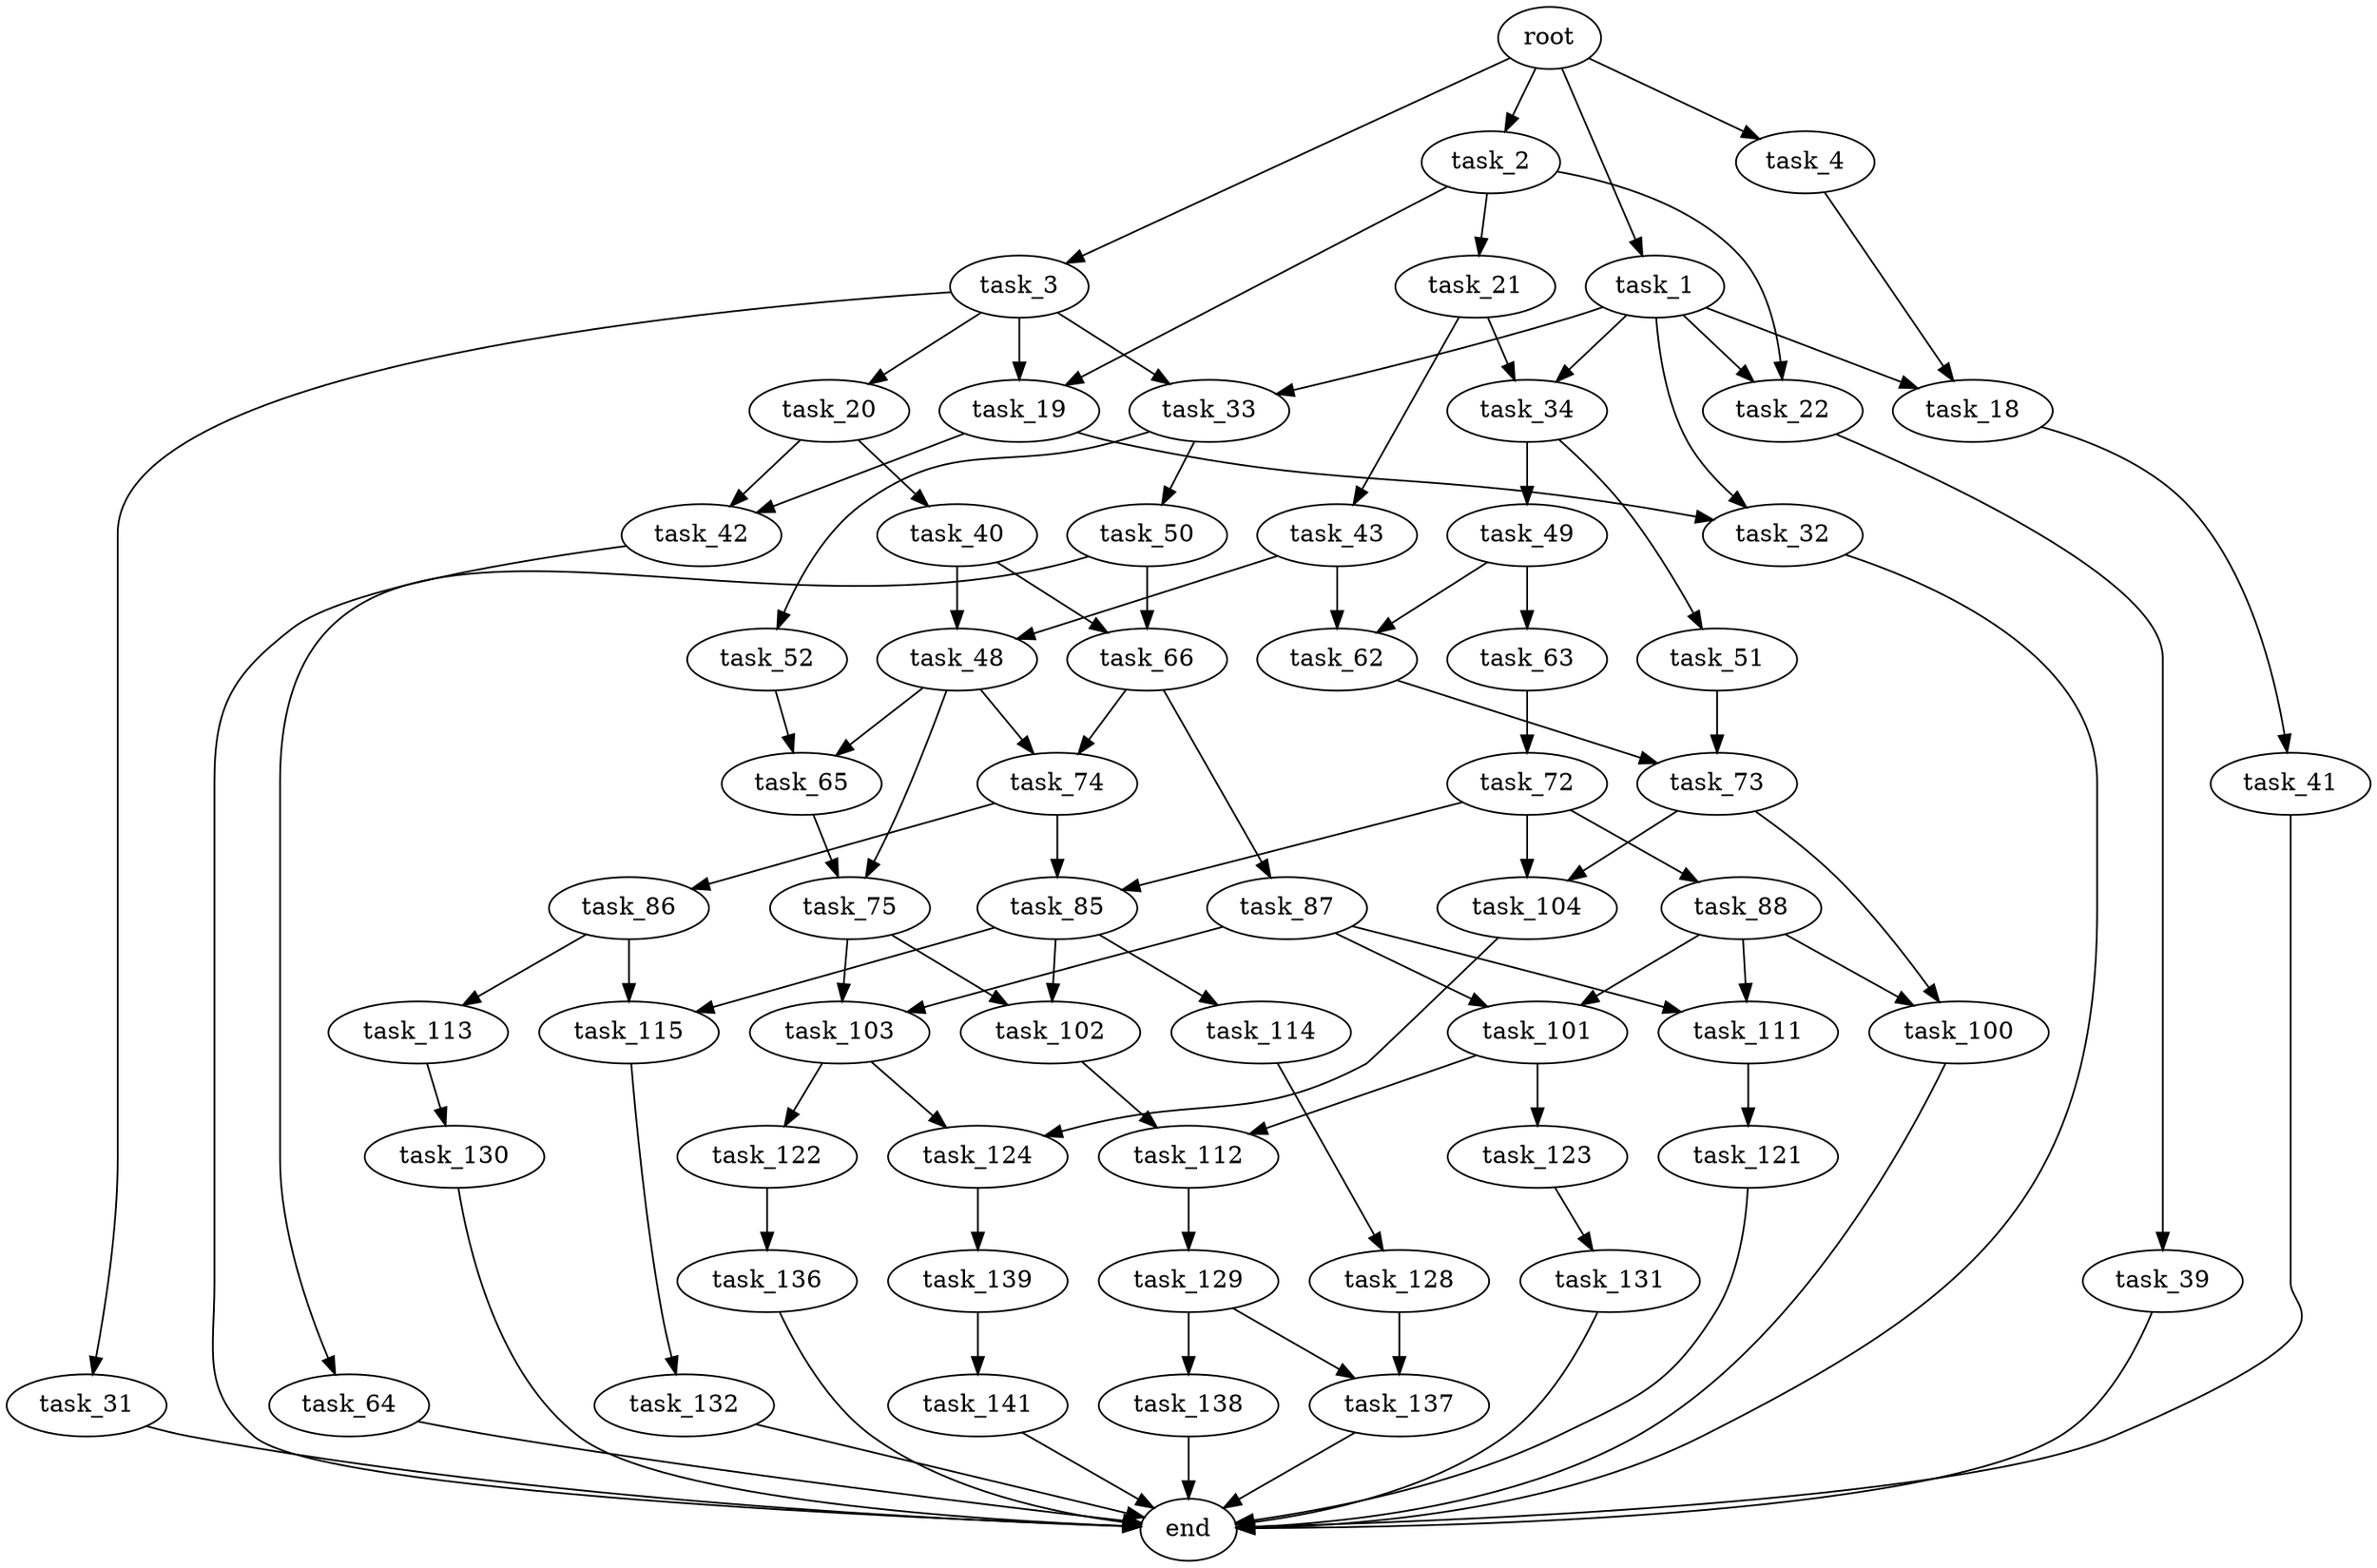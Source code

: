 digraph G {
  root [size="0.000000"];
  task_1 [size="1129262028.000000"];
  task_2 [size="1222598254650.000000"];
  task_3 [size="368293445632.000000"];
  task_4 [size="24195018100.000000"];
  task_18 [size="368293445632.000000"];
  task_22 [size="782757789696.000000"];
  task_32 [size="398135359666.000000"];
  task_33 [size="134217728000.000000"];
  task_34 [size="1073741824000.000000"];
  task_19 [size="134217728000.000000"];
  task_21 [size="17810112752.000000"];
  task_20 [size="428039688836.000000"];
  task_31 [size="1073741824000.000000"];
  task_41 [size="8619270445.000000"];
  task_42 [size="26727350315.000000"];
  task_40 [size="976831992758.000000"];
  task_43 [size="549755813888.000000"];
  task_39 [size="1412967515227.000000"];
  end [size="0.000000"];
  task_50 [size="196553976996.000000"];
  task_52 [size="1073741824000.000000"];
  task_49 [size="604220550944.000000"];
  task_51 [size="967363751342.000000"];
  task_48 [size="141834466449.000000"];
  task_66 [size="231928233984.000000"];
  task_62 [size="98593949850.000000"];
  task_65 [size="68719476736.000000"];
  task_74 [size="353038508.000000"];
  task_75 [size="368293445632.000000"];
  task_63 [size="473855238448.000000"];
  task_64 [size="1747883666.000000"];
  task_73 [size="39066270710.000000"];
  task_72 [size="1073741824000.000000"];
  task_87 [size="782757789696.000000"];
  task_85 [size="10367775716.000000"];
  task_88 [size="68719476736.000000"];
  task_104 [size="1073741824000.000000"];
  task_100 [size="368293445632.000000"];
  task_86 [size="25259698864.000000"];
  task_102 [size="368293445632.000000"];
  task_103 [size="22176752854.000000"];
  task_114 [size="2022117895.000000"];
  task_115 [size="24470428875.000000"];
  task_113 [size="134217728000.000000"];
  task_101 [size="1073741824000.000000"];
  task_111 [size="231928233984.000000"];
  task_112 [size="782757789696.000000"];
  task_123 [size="134217728000.000000"];
  task_122 [size="8589934592.000000"];
  task_124 [size="257654522320.000000"];
  task_121 [size="795455442545.000000"];
  task_129 [size="239571743227.000000"];
  task_130 [size="782757789696.000000"];
  task_128 [size="26211608244.000000"];
  task_132 [size="25242333651.000000"];
  task_136 [size="4388256210.000000"];
  task_131 [size="16439693386.000000"];
  task_139 [size="7133782535.000000"];
  task_137 [size="996812927.000000"];
  task_138 [size="80119221470.000000"];
  task_141 [size="95283467991.000000"];

  root -> task_1 [size="1.000000"];
  root -> task_2 [size="1.000000"];
  root -> task_3 [size="1.000000"];
  root -> task_4 [size="1.000000"];
  task_1 -> task_18 [size="75497472.000000"];
  task_1 -> task_22 [size="75497472.000000"];
  task_1 -> task_32 [size="75497472.000000"];
  task_1 -> task_33 [size="75497472.000000"];
  task_1 -> task_34 [size="75497472.000000"];
  task_2 -> task_19 [size="838860800.000000"];
  task_2 -> task_21 [size="838860800.000000"];
  task_2 -> task_22 [size="838860800.000000"];
  task_3 -> task_19 [size="411041792.000000"];
  task_3 -> task_20 [size="411041792.000000"];
  task_3 -> task_31 [size="411041792.000000"];
  task_3 -> task_33 [size="411041792.000000"];
  task_4 -> task_18 [size="838860800.000000"];
  task_18 -> task_41 [size="411041792.000000"];
  task_22 -> task_39 [size="679477248.000000"];
  task_32 -> end [size="1.000000"];
  task_33 -> task_50 [size="209715200.000000"];
  task_33 -> task_52 [size="209715200.000000"];
  task_34 -> task_49 [size="838860800.000000"];
  task_34 -> task_51 [size="838860800.000000"];
  task_19 -> task_32 [size="209715200.000000"];
  task_19 -> task_42 [size="209715200.000000"];
  task_21 -> task_34 [size="301989888.000000"];
  task_21 -> task_43 [size="301989888.000000"];
  task_20 -> task_40 [size="301989888.000000"];
  task_20 -> task_42 [size="301989888.000000"];
  task_31 -> end [size="1.000000"];
  task_41 -> end [size="1.000000"];
  task_42 -> end [size="1.000000"];
  task_40 -> task_48 [size="838860800.000000"];
  task_40 -> task_66 [size="838860800.000000"];
  task_43 -> task_48 [size="536870912.000000"];
  task_43 -> task_62 [size="536870912.000000"];
  task_39 -> end [size="1.000000"];
  task_50 -> task_64 [size="209715200.000000"];
  task_50 -> task_66 [size="209715200.000000"];
  task_52 -> task_65 [size="838860800.000000"];
  task_49 -> task_62 [size="411041792.000000"];
  task_49 -> task_63 [size="411041792.000000"];
  task_51 -> task_73 [size="838860800.000000"];
  task_48 -> task_65 [size="301989888.000000"];
  task_48 -> task_74 [size="301989888.000000"];
  task_48 -> task_75 [size="301989888.000000"];
  task_66 -> task_74 [size="301989888.000000"];
  task_66 -> task_87 [size="301989888.000000"];
  task_62 -> task_73 [size="75497472.000000"];
  task_65 -> task_75 [size="134217728.000000"];
  task_74 -> task_85 [size="33554432.000000"];
  task_74 -> task_86 [size="33554432.000000"];
  task_75 -> task_102 [size="411041792.000000"];
  task_75 -> task_103 [size="411041792.000000"];
  task_63 -> task_72 [size="301989888.000000"];
  task_64 -> end [size="1.000000"];
  task_73 -> task_100 [size="33554432.000000"];
  task_73 -> task_104 [size="33554432.000000"];
  task_72 -> task_85 [size="838860800.000000"];
  task_72 -> task_88 [size="838860800.000000"];
  task_72 -> task_104 [size="838860800.000000"];
  task_87 -> task_101 [size="679477248.000000"];
  task_87 -> task_103 [size="679477248.000000"];
  task_87 -> task_111 [size="679477248.000000"];
  task_85 -> task_102 [size="209715200.000000"];
  task_85 -> task_114 [size="209715200.000000"];
  task_85 -> task_115 [size="209715200.000000"];
  task_88 -> task_100 [size="134217728.000000"];
  task_88 -> task_101 [size="134217728.000000"];
  task_88 -> task_111 [size="134217728.000000"];
  task_104 -> task_124 [size="838860800.000000"];
  task_100 -> end [size="1.000000"];
  task_86 -> task_113 [size="679477248.000000"];
  task_86 -> task_115 [size="679477248.000000"];
  task_102 -> task_112 [size="411041792.000000"];
  task_103 -> task_122 [size="33554432.000000"];
  task_103 -> task_124 [size="33554432.000000"];
  task_114 -> task_128 [size="75497472.000000"];
  task_115 -> task_132 [size="679477248.000000"];
  task_113 -> task_130 [size="209715200.000000"];
  task_101 -> task_112 [size="838860800.000000"];
  task_101 -> task_123 [size="838860800.000000"];
  task_111 -> task_121 [size="301989888.000000"];
  task_112 -> task_129 [size="679477248.000000"];
  task_123 -> task_131 [size="209715200.000000"];
  task_122 -> task_136 [size="33554432.000000"];
  task_124 -> task_139 [size="536870912.000000"];
  task_121 -> end [size="1.000000"];
  task_129 -> task_137 [size="209715200.000000"];
  task_129 -> task_138 [size="209715200.000000"];
  task_130 -> end [size="1.000000"];
  task_128 -> task_137 [size="134217728.000000"];
  task_132 -> end [size="1.000000"];
  task_136 -> end [size="1.000000"];
  task_131 -> end [size="1.000000"];
  task_139 -> task_141 [size="301989888.000000"];
  task_137 -> end [size="1.000000"];
  task_138 -> end [size="1.000000"];
  task_141 -> end [size="1.000000"];
}
